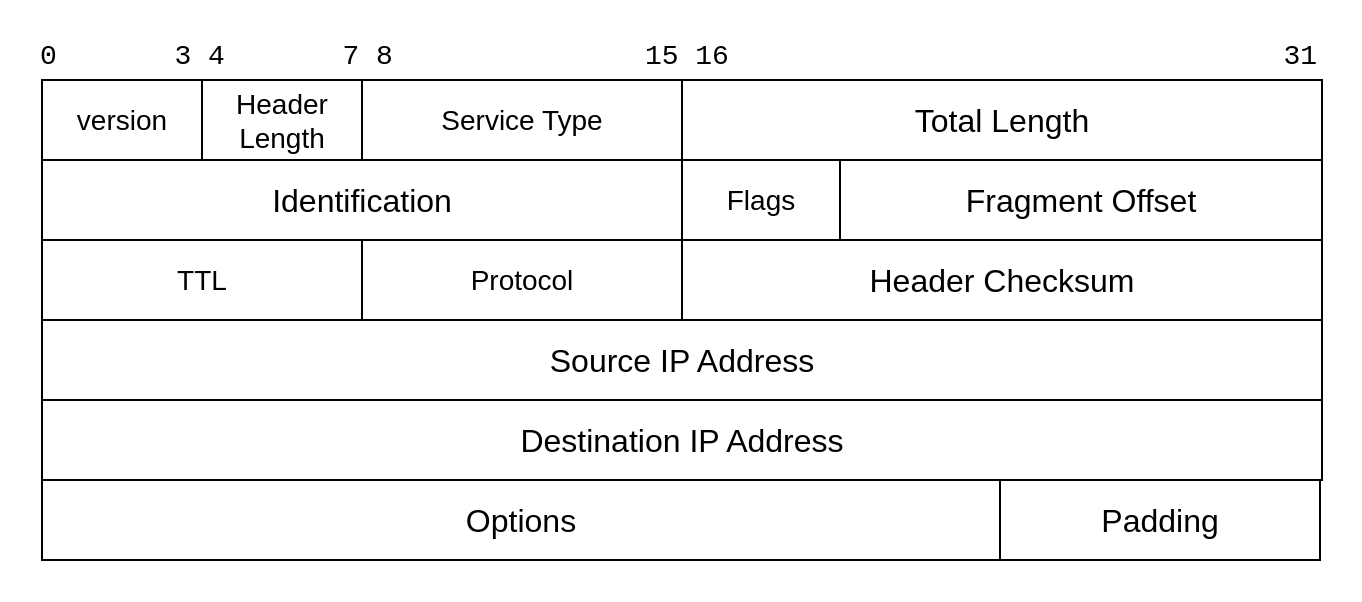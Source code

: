 <mxfile>
    <diagram id="9qr126FR2w4YVdW1b4SD" name="第 1 页">
        <mxGraphModel dx="754" dy="539" grid="1" gridSize="10" guides="1" tooltips="1" connect="1" arrows="1" fold="1" page="1" pageScale="1" pageWidth="827" pageHeight="1169" math="0" shadow="0">
            <root>
                <mxCell id="0"/>
                <mxCell id="1" parent="0"/>
                <mxCell id="2" value="" style="rounded=0;whiteSpace=wrap;html=1;fontFamily=Helvetica;fontSize=14;strokeColor=none;fillColor=#FFFFFF;" parent="1" vertex="1">
                    <mxGeometry x="20" y="40" width="680" height="300" as="geometry"/>
                </mxCell>
                <mxCell id="3" value="&lt;font style=&quot;font-size: 14px&quot;&gt;version&lt;/font&gt;" style="rounded=0;whiteSpace=wrap;html=1;fillColor=#FFFFFF;strokeColor=#000000;fontColor=#000000;" parent="1" vertex="1">
                    <mxGeometry x="41" y="80" width="80" height="40" as="geometry"/>
                </mxCell>
                <mxCell id="4" value="&lt;font style=&quot;font-size: 14px&quot;&gt;Header Length&lt;/font&gt;" style="rounded=0;whiteSpace=wrap;html=1;fillColor=#FFFFFF;strokeColor=#000000;fontColor=#000000;" parent="1" vertex="1">
                    <mxGeometry x="121" y="80" width="80" height="40" as="geometry"/>
                </mxCell>
                <mxCell id="5" value="&lt;font style=&quot;font-size: 14px&quot;&gt;Service Type&lt;/font&gt;" style="rounded=0;whiteSpace=wrap;html=1;fillColor=#FFFFFF;strokeColor=#000000;fontColor=#000000;" parent="1" vertex="1">
                    <mxGeometry x="201" y="80" width="160" height="40" as="geometry"/>
                </mxCell>
                <mxCell id="6" value="&lt;font size=&quot;3&quot;&gt;Total Length&lt;/font&gt;" style="rounded=0;whiteSpace=wrap;html=1;fillColor=#FFFFFF;strokeColor=#000000;fontColor=#000000;" parent="1" vertex="1">
                    <mxGeometry x="361" y="80" width="320" height="40" as="geometry"/>
                </mxCell>
                <mxCell id="7" value="&lt;font style=&quot;font-size: 14px&quot; face=&quot;Courier New&quot; color=&quot;#000000&quot;&gt;0&amp;nbsp; &amp;nbsp; &amp;nbsp; &amp;nbsp;3 4&amp;nbsp; &amp;nbsp; &amp;nbsp; &amp;nbsp;7 8&amp;nbsp; &amp;nbsp; &amp;nbsp; &amp;nbsp; &amp;nbsp; &amp;nbsp; &amp;nbsp; &amp;nbsp;15 16&amp;nbsp; &amp;nbsp; &amp;nbsp; &amp;nbsp; &amp;nbsp; &amp;nbsp; &amp;nbsp; &amp;nbsp; &amp;nbsp; &amp;nbsp; &amp;nbsp; &amp;nbsp; &amp;nbsp; &amp;nbsp; &amp;nbsp; &amp;nbsp; &amp;nbsp;31&lt;/font&gt;" style="text;html=1;align=left;verticalAlign=middle;resizable=0;points=[];autosize=1;strokeColor=none;fillColor=none;" parent="1" vertex="1">
                    <mxGeometry x="38" y="58" width="650" height="20" as="geometry"/>
                </mxCell>
                <mxCell id="8" value="&lt;font size=&quot;3&quot;&gt;Identification&lt;/font&gt;" style="rounded=0;whiteSpace=wrap;html=1;fillColor=#FFFFFF;strokeColor=#000000;fontColor=#000000;" parent="1" vertex="1">
                    <mxGeometry x="41" y="120" width="320" height="40" as="geometry"/>
                </mxCell>
                <mxCell id="9" value="&lt;font size=&quot;3&quot;&gt;Fragment Offset&lt;/font&gt;" style="rounded=0;whiteSpace=wrap;html=1;fillColor=#FFFFFF;strokeColor=#000000;fontColor=#000000;" parent="1" vertex="1">
                    <mxGeometry x="440" y="120" width="241" height="40" as="geometry"/>
                </mxCell>
                <mxCell id="10" value="&lt;font style=&quot;font-size: 14px&quot;&gt;TTL&lt;/font&gt;" style="rounded=0;whiteSpace=wrap;html=1;fillColor=#FFFFFF;strokeColor=#000000;fontColor=#000000;" parent="1" vertex="1">
                    <mxGeometry x="41" y="160" width="160" height="40" as="geometry"/>
                </mxCell>
                <mxCell id="11" value="&lt;font style=&quot;font-size: 14px&quot;&gt;Protocol&lt;/font&gt;" style="rounded=0;whiteSpace=wrap;html=1;fillColor=#FFFFFF;strokeColor=#000000;fontColor=#000000;" parent="1" vertex="1">
                    <mxGeometry x="201" y="160" width="160" height="40" as="geometry"/>
                </mxCell>
                <mxCell id="12" value="&lt;font size=&quot;3&quot;&gt;Header Checksum&lt;/font&gt;" style="rounded=0;whiteSpace=wrap;html=1;fillColor=#FFFFFF;strokeColor=#000000;fontColor=#000000;" parent="1" vertex="1">
                    <mxGeometry x="361" y="160" width="320" height="40" as="geometry"/>
                </mxCell>
                <mxCell id="13" value="&lt;font size=&quot;3&quot;&gt;Source IP Address&lt;/font&gt;" style="rounded=0;whiteSpace=wrap;html=1;fillColor=#FFFFFF;strokeColor=#000000;fontColor=#000000;" parent="1" vertex="1">
                    <mxGeometry x="41" y="200" width="640" height="40" as="geometry"/>
                </mxCell>
                <mxCell id="14" value="&lt;font size=&quot;3&quot;&gt;Destination IP Address&lt;/font&gt;" style="rounded=0;whiteSpace=wrap;html=1;fillColor=#FFFFFF;strokeColor=#000000;fontColor=#000000;" parent="1" vertex="1">
                    <mxGeometry x="41" y="240" width="640" height="40" as="geometry"/>
                </mxCell>
                <mxCell id="15" value="&lt;font size=&quot;3&quot;&gt;Options&lt;/font&gt;" style="rounded=0;whiteSpace=wrap;html=1;fillColor=#FFFFFF;strokeColor=#000000;fontColor=#000000;" parent="1" vertex="1">
                    <mxGeometry x="41" y="280" width="479" height="40" as="geometry"/>
                </mxCell>
                <mxCell id="18" value="&lt;font style=&quot;font-size: 14px&quot;&gt;Flags&lt;/font&gt;" style="rounded=0;whiteSpace=wrap;html=1;fillColor=#FFFFFF;strokeColor=#000000;fontColor=#000000;" parent="1" vertex="1">
                    <mxGeometry x="361" y="120" width="79" height="40" as="geometry"/>
                </mxCell>
                <mxCell id="19" value="&lt;font size=&quot;3&quot;&gt;Padding&lt;/font&gt;" style="rounded=0;whiteSpace=wrap;html=1;fillColor=#FFFFFF;strokeColor=#000000;fontColor=#000000;" parent="1" vertex="1">
                    <mxGeometry x="520" y="280" width="160" height="40" as="geometry"/>
                </mxCell>
            </root>
        </mxGraphModel>
    </diagram>
</mxfile>